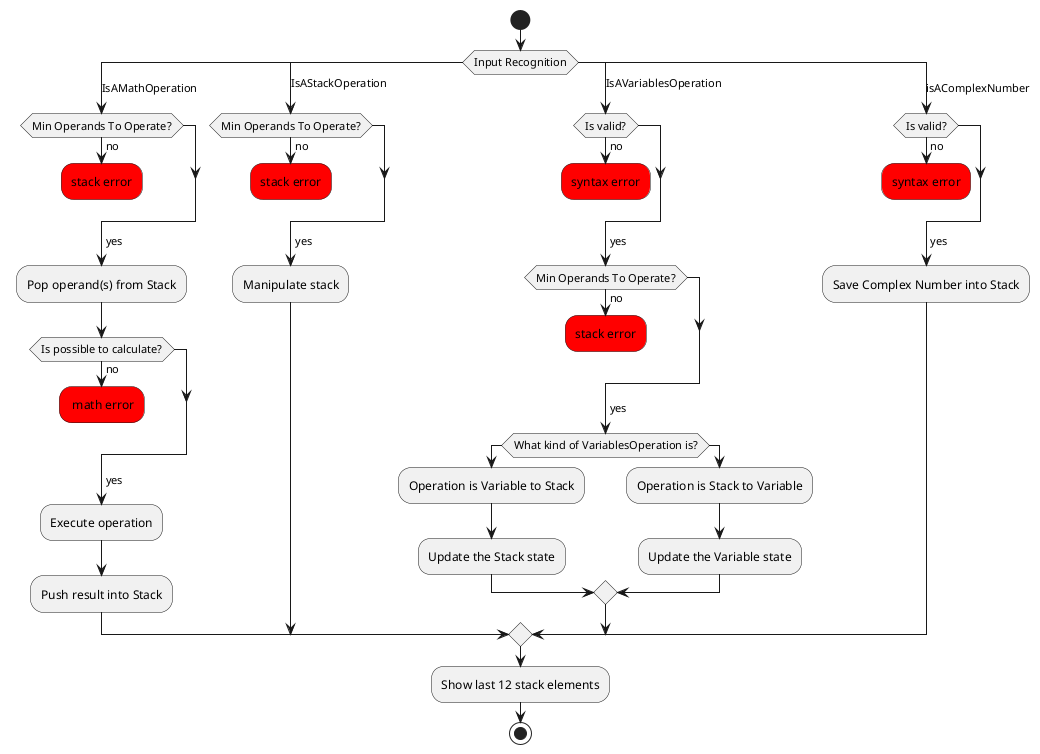 @startuml ActivityDiagram

start
switch (Input Recognition)
case (IsAMathOperation)
	if (Min Operands To Operate?) then
		->no;
		#red:stack error;
		kill
	endif
	->yes;
	:Pop operand(s) from Stack;
	if(Is possible to calculate?) then
		->no;
		#red: math error;
		kill
	endif
	->yes;
	:Execute operation;
	:Push result into Stack;

case (IsAStackOperation)
	if (Min Operands To Operate?) then
		->no;
		#red:stack error;
		kill
	endif
	->yes;
	:Manipulate stack;

case (IsAVariablesOperation)
	if (Is valid?) then
		->no;
		#red:syntax error;
		kill
	endif
	->yes;
	if (Min Operands To Operate?) then
		->no;
		#red:stack error;
		kill
	endif
	->yes;
	if (What kind of VariablesOperation is?) then
		:Operation is Variable to Stack;
		:Update the Stack state;
	else
		:Operation is Stack to Variable;
		:Update the Variable state;
	endif
case (isAComplexNumber)
	if (Is valid?) then
		->no;
		#red:syntax error;
		kill
	endif
	->yes;
	:Save Complex Number into Stack;
endswitch

-Show last 12 stack elements
stop

@enduml